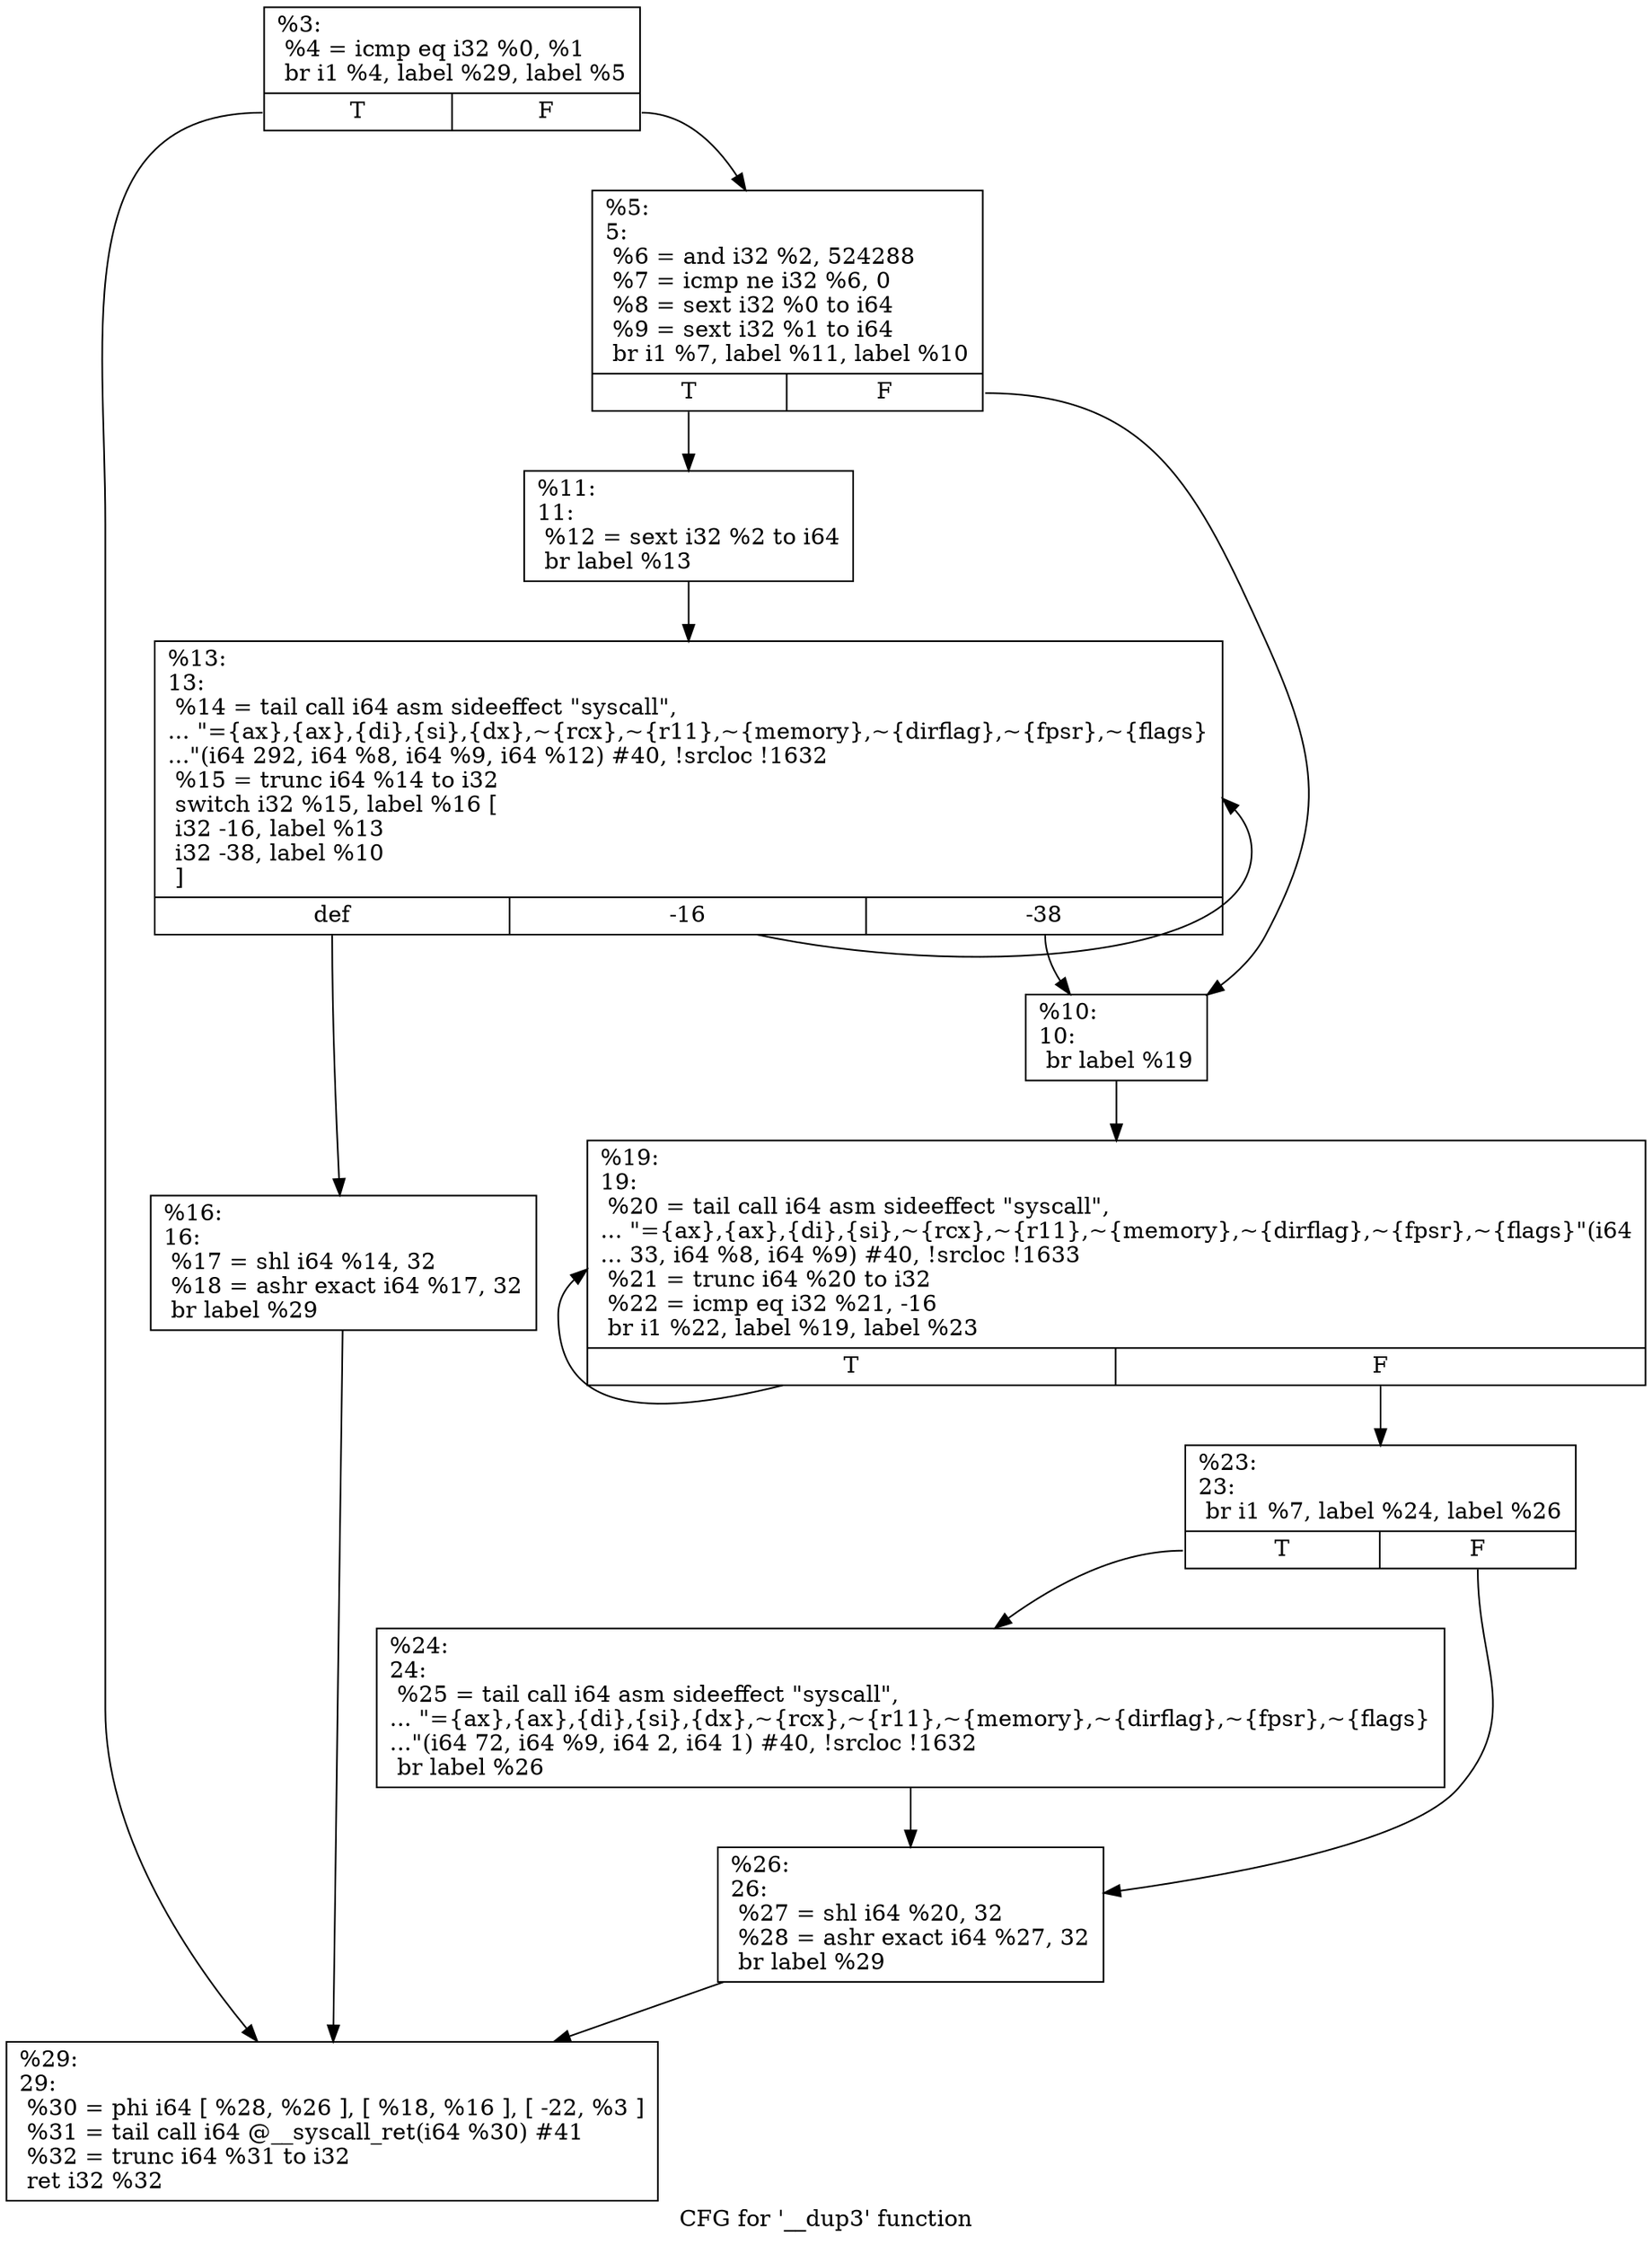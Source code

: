 digraph "CFG for '__dup3' function" {
	label="CFG for '__dup3' function";

	Node0x1ecd300 [shape=record,label="{%3:\l  %4 = icmp eq i32 %0, %1\l  br i1 %4, label %29, label %5\l|{<s0>T|<s1>F}}"];
	Node0x1ecd300:s0 -> Node0x1ecd910;
	Node0x1ecd300:s1 -> Node0x1ecd640;
	Node0x1ecd640 [shape=record,label="{%5:\l5:                                                \l  %6 = and i32 %2, 524288\l  %7 = icmp ne i32 %6, 0\l  %8 = sext i32 %0 to i64\l  %9 = sext i32 %1 to i64\l  br i1 %7, label %11, label %10\l|{<s0>T|<s1>F}}"];
	Node0x1ecd640:s0 -> Node0x1ecd6e0;
	Node0x1ecd640:s1 -> Node0x1ecd690;
	Node0x1ecd690 [shape=record,label="{%10:\l10:                                               \l  br label %19\l}"];
	Node0x1ecd690 -> Node0x1ecd7d0;
	Node0x1ecd6e0 [shape=record,label="{%11:\l11:                                               \l  %12 = sext i32 %2 to i64\l  br label %13\l}"];
	Node0x1ecd6e0 -> Node0x1ecd730;
	Node0x1ecd730 [shape=record,label="{%13:\l13:                                               \l  %14 = tail call i64 asm sideeffect \"syscall\",\l... \"=\{ax\},\{ax\},\{di\},\{si\},\{dx\},~\{rcx\},~\{r11\},~\{memory\},~\{dirflag\},~\{fpsr\},~\{flags\}\l...\"(i64 292, i64 %8, i64 %9, i64 %12) #40, !srcloc !1632\l  %15 = trunc i64 %14 to i32\l  switch i32 %15, label %16 [\l    i32 -16, label %13\l    i32 -38, label %10\l  ]\l|{<s0>def|<s1>-16|<s2>-38}}"];
	Node0x1ecd730:s0 -> Node0x1ecd780;
	Node0x1ecd730:s1 -> Node0x1ecd730;
	Node0x1ecd730:s2 -> Node0x1ecd690;
	Node0x1ecd780 [shape=record,label="{%16:\l16:                                               \l  %17 = shl i64 %14, 32\l  %18 = ashr exact i64 %17, 32\l  br label %29\l}"];
	Node0x1ecd780 -> Node0x1ecd910;
	Node0x1ecd7d0 [shape=record,label="{%19:\l19:                                               \l  %20 = tail call i64 asm sideeffect \"syscall\",\l... \"=\{ax\},\{ax\},\{di\},\{si\},~\{rcx\},~\{r11\},~\{memory\},~\{dirflag\},~\{fpsr\},~\{flags\}\"(i64\l... 33, i64 %8, i64 %9) #40, !srcloc !1633\l  %21 = trunc i64 %20 to i32\l  %22 = icmp eq i32 %21, -16\l  br i1 %22, label %19, label %23\l|{<s0>T|<s1>F}}"];
	Node0x1ecd7d0:s0 -> Node0x1ecd7d0;
	Node0x1ecd7d0:s1 -> Node0x1ecd820;
	Node0x1ecd820 [shape=record,label="{%23:\l23:                                               \l  br i1 %7, label %24, label %26\l|{<s0>T|<s1>F}}"];
	Node0x1ecd820:s0 -> Node0x1ecd870;
	Node0x1ecd820:s1 -> Node0x1ecd8c0;
	Node0x1ecd870 [shape=record,label="{%24:\l24:                                               \l  %25 = tail call i64 asm sideeffect \"syscall\",\l... \"=\{ax\},\{ax\},\{di\},\{si\},\{dx\},~\{rcx\},~\{r11\},~\{memory\},~\{dirflag\},~\{fpsr\},~\{flags\}\l...\"(i64 72, i64 %9, i64 2, i64 1) #40, !srcloc !1632\l  br label %26\l}"];
	Node0x1ecd870 -> Node0x1ecd8c0;
	Node0x1ecd8c0 [shape=record,label="{%26:\l26:                                               \l  %27 = shl i64 %20, 32\l  %28 = ashr exact i64 %27, 32\l  br label %29\l}"];
	Node0x1ecd8c0 -> Node0x1ecd910;
	Node0x1ecd910 [shape=record,label="{%29:\l29:                                               \l  %30 = phi i64 [ %28, %26 ], [ %18, %16 ], [ -22, %3 ]\l  %31 = tail call i64 @__syscall_ret(i64 %30) #41\l  %32 = trunc i64 %31 to i32\l  ret i32 %32\l}"];
}
